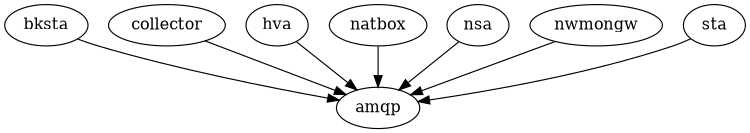 digraph G {
// http://graphviz.org/Gallery/twopi/twopi2.gv.txt
// ranksep=3;
// ratio=auto;
// size="8,5"
  size="5,4"

  bksta;
  collector;
  hva;
  natbox;
  nsa;
  nwmongw;
  sta;
  amqp;

  bksta     -> amqp;
  collector -> amqp;
  hva       -> amqp;
  natbox    -> amqp;
  nwmongw   -> amqp;
  nsa       -> amqp;
  sta       -> amqp;
}
